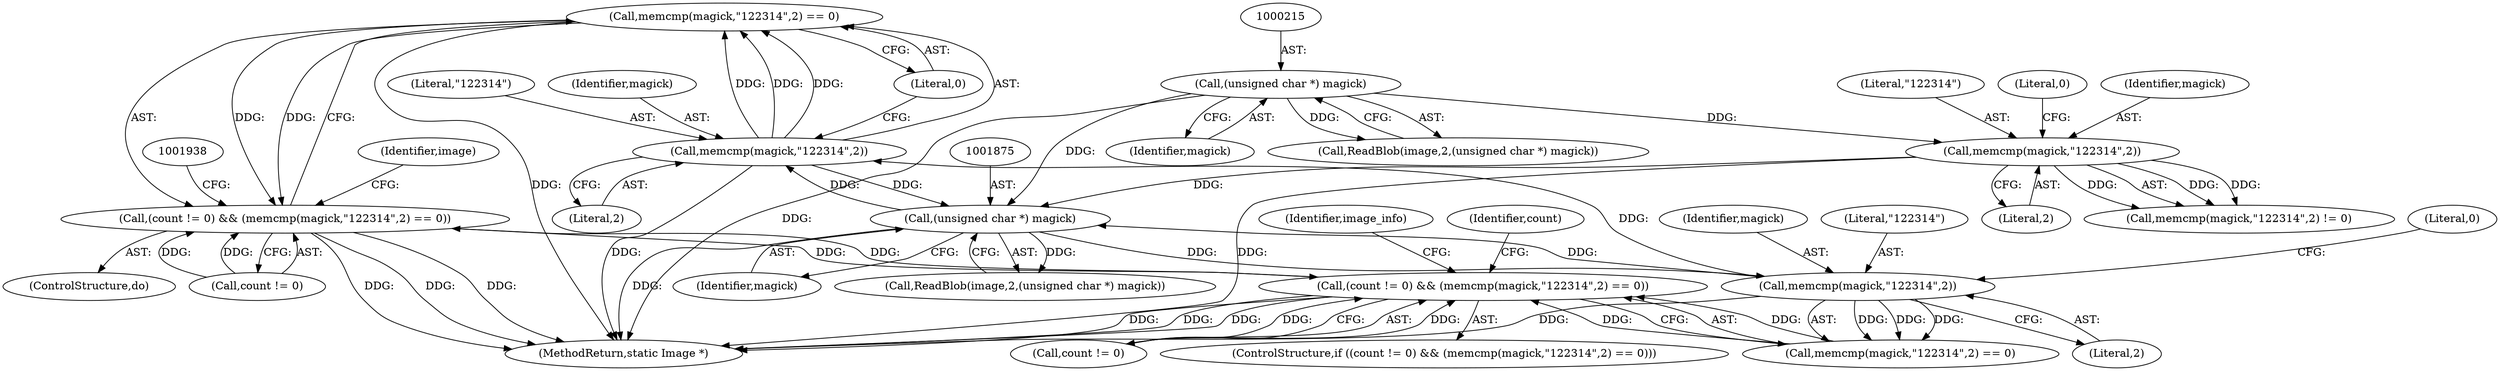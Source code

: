digraph "0_ImageMagick_2ad6d33493750a28a5a655d319a8e0b16c392de1@API" {
"1001931" [label="(Call,memcmp(magick,\"\122\314\",2) == 0)"];
"1001932" [label="(Call,memcmp(magick,\"\122\314\",2))"];
"1001883" [label="(Call,memcmp(magick,\"\122\314\",2))"];
"1001874" [label="(Call,(unsigned char *) magick)"];
"1000214" [label="(Call,(unsigned char *) magick)"];
"1000223" [label="(Call,memcmp(magick,\"\122\314\",2))"];
"1001927" [label="(Call,(count != 0) && (memcmp(magick,\"\122\314\",2) == 0))"];
"1001878" [label="(Call,(count != 0) && (memcmp(magick,\"\122\314\",2) == 0))"];
"1001890" [label="(Identifier,image_info)"];
"1001883" [label="(Call,memcmp(magick,\"\122\314\",2))"];
"1000227" [label="(Literal,0)"];
"1001871" [label="(Call,ReadBlob(image,2,(unsigned char *) magick))"];
"1001876" [label="(Identifier,magick)"];
"1000236" [label="(Identifier,image)"];
"1000216" [label="(Identifier,magick)"];
"1001935" [label="(Literal,2)"];
"1001877" [label="(ControlStructure,if ((count != 0) && (memcmp(magick,\"\122\314\",2) == 0)))"];
"1001885" [label="(Literal,\"\122\314\")"];
"1000211" [label="(Call,ReadBlob(image,2,(unsigned char *) magick))"];
"1001927" [label="(Call,(count != 0) && (memcmp(magick,\"\122\314\",2) == 0))"];
"1000226" [label="(Literal,2)"];
"1000224" [label="(Identifier,magick)"];
"1001936" [label="(Literal,0)"];
"1000225" [label="(Literal,\"\122\314\")"];
"1001929" [label="(Identifier,count)"];
"1001886" [label="(Literal,2)"];
"1001931" [label="(Call,memcmp(magick,\"\122\314\",2) == 0)"];
"1001944" [label="(MethodReturn,static Image *)"];
"1001934" [label="(Literal,\"\122\314\")"];
"1001928" [label="(Call,count != 0)"];
"1001874" [label="(Call,(unsigned char *) magick)"];
"1001882" [label="(Call,memcmp(magick,\"\122\314\",2) == 0)"];
"1000222" [label="(Call,memcmp(magick,\"\122\314\",2) != 0)"];
"1001878" [label="(Call,(count != 0) && (memcmp(magick,\"\122\314\",2) == 0))"];
"1001887" [label="(Literal,0)"];
"1000231" [label="(ControlStructure,do)"];
"1001932" [label="(Call,memcmp(magick,\"\122\314\",2))"];
"1001879" [label="(Call,count != 0)"];
"1001884" [label="(Identifier,magick)"];
"1000223" [label="(Call,memcmp(magick,\"\122\314\",2))"];
"1000214" [label="(Call,(unsigned char *) magick)"];
"1001933" [label="(Identifier,magick)"];
"1001931" -> "1001927"  [label="AST: "];
"1001931" -> "1001936"  [label="CFG: "];
"1001932" -> "1001931"  [label="AST: "];
"1001936" -> "1001931"  [label="AST: "];
"1001927" -> "1001931"  [label="CFG: "];
"1001931" -> "1001944"  [label="DDG: "];
"1001931" -> "1001927"  [label="DDG: "];
"1001931" -> "1001927"  [label="DDG: "];
"1001932" -> "1001931"  [label="DDG: "];
"1001932" -> "1001931"  [label="DDG: "];
"1001932" -> "1001931"  [label="DDG: "];
"1001932" -> "1001935"  [label="CFG: "];
"1001933" -> "1001932"  [label="AST: "];
"1001934" -> "1001932"  [label="AST: "];
"1001935" -> "1001932"  [label="AST: "];
"1001936" -> "1001932"  [label="CFG: "];
"1001932" -> "1001944"  [label="DDG: "];
"1001932" -> "1001874"  [label="DDG: "];
"1001883" -> "1001932"  [label="DDG: "];
"1001874" -> "1001932"  [label="DDG: "];
"1001883" -> "1001882"  [label="AST: "];
"1001883" -> "1001886"  [label="CFG: "];
"1001884" -> "1001883"  [label="AST: "];
"1001885" -> "1001883"  [label="AST: "];
"1001886" -> "1001883"  [label="AST: "];
"1001887" -> "1001883"  [label="CFG: "];
"1001883" -> "1001944"  [label="DDG: "];
"1001883" -> "1001874"  [label="DDG: "];
"1001883" -> "1001882"  [label="DDG: "];
"1001883" -> "1001882"  [label="DDG: "];
"1001883" -> "1001882"  [label="DDG: "];
"1001874" -> "1001883"  [label="DDG: "];
"1001874" -> "1001871"  [label="AST: "];
"1001874" -> "1001876"  [label="CFG: "];
"1001875" -> "1001874"  [label="AST: "];
"1001876" -> "1001874"  [label="AST: "];
"1001871" -> "1001874"  [label="CFG: "];
"1001874" -> "1001944"  [label="DDG: "];
"1001874" -> "1001871"  [label="DDG: "];
"1000214" -> "1001874"  [label="DDG: "];
"1000223" -> "1001874"  [label="DDG: "];
"1000214" -> "1000211"  [label="AST: "];
"1000214" -> "1000216"  [label="CFG: "];
"1000215" -> "1000214"  [label="AST: "];
"1000216" -> "1000214"  [label="AST: "];
"1000211" -> "1000214"  [label="CFG: "];
"1000214" -> "1001944"  [label="DDG: "];
"1000214" -> "1000211"  [label="DDG: "];
"1000214" -> "1000223"  [label="DDG: "];
"1000223" -> "1000222"  [label="AST: "];
"1000223" -> "1000226"  [label="CFG: "];
"1000224" -> "1000223"  [label="AST: "];
"1000225" -> "1000223"  [label="AST: "];
"1000226" -> "1000223"  [label="AST: "];
"1000227" -> "1000223"  [label="CFG: "];
"1000223" -> "1001944"  [label="DDG: "];
"1000223" -> "1000222"  [label="DDG: "];
"1000223" -> "1000222"  [label="DDG: "];
"1000223" -> "1000222"  [label="DDG: "];
"1001927" -> "1000231"  [label="AST: "];
"1001927" -> "1001928"  [label="CFG: "];
"1001928" -> "1001927"  [label="AST: "];
"1000236" -> "1001927"  [label="CFG: "];
"1001938" -> "1001927"  [label="CFG: "];
"1001927" -> "1001944"  [label="DDG: "];
"1001927" -> "1001944"  [label="DDG: "];
"1001927" -> "1001944"  [label="DDG: "];
"1001927" -> "1001878"  [label="DDG: "];
"1001928" -> "1001927"  [label="DDG: "];
"1001928" -> "1001927"  [label="DDG: "];
"1001878" -> "1001927"  [label="DDG: "];
"1001878" -> "1001877"  [label="AST: "];
"1001878" -> "1001879"  [label="CFG: "];
"1001878" -> "1001882"  [label="CFG: "];
"1001879" -> "1001878"  [label="AST: "];
"1001882" -> "1001878"  [label="AST: "];
"1001929" -> "1001878"  [label="CFG: "];
"1001890" -> "1001878"  [label="CFG: "];
"1001878" -> "1001944"  [label="DDG: "];
"1001878" -> "1001944"  [label="DDG: "];
"1001878" -> "1001944"  [label="DDG: "];
"1001879" -> "1001878"  [label="DDG: "];
"1001879" -> "1001878"  [label="DDG: "];
"1001882" -> "1001878"  [label="DDG: "];
"1001882" -> "1001878"  [label="DDG: "];
}
